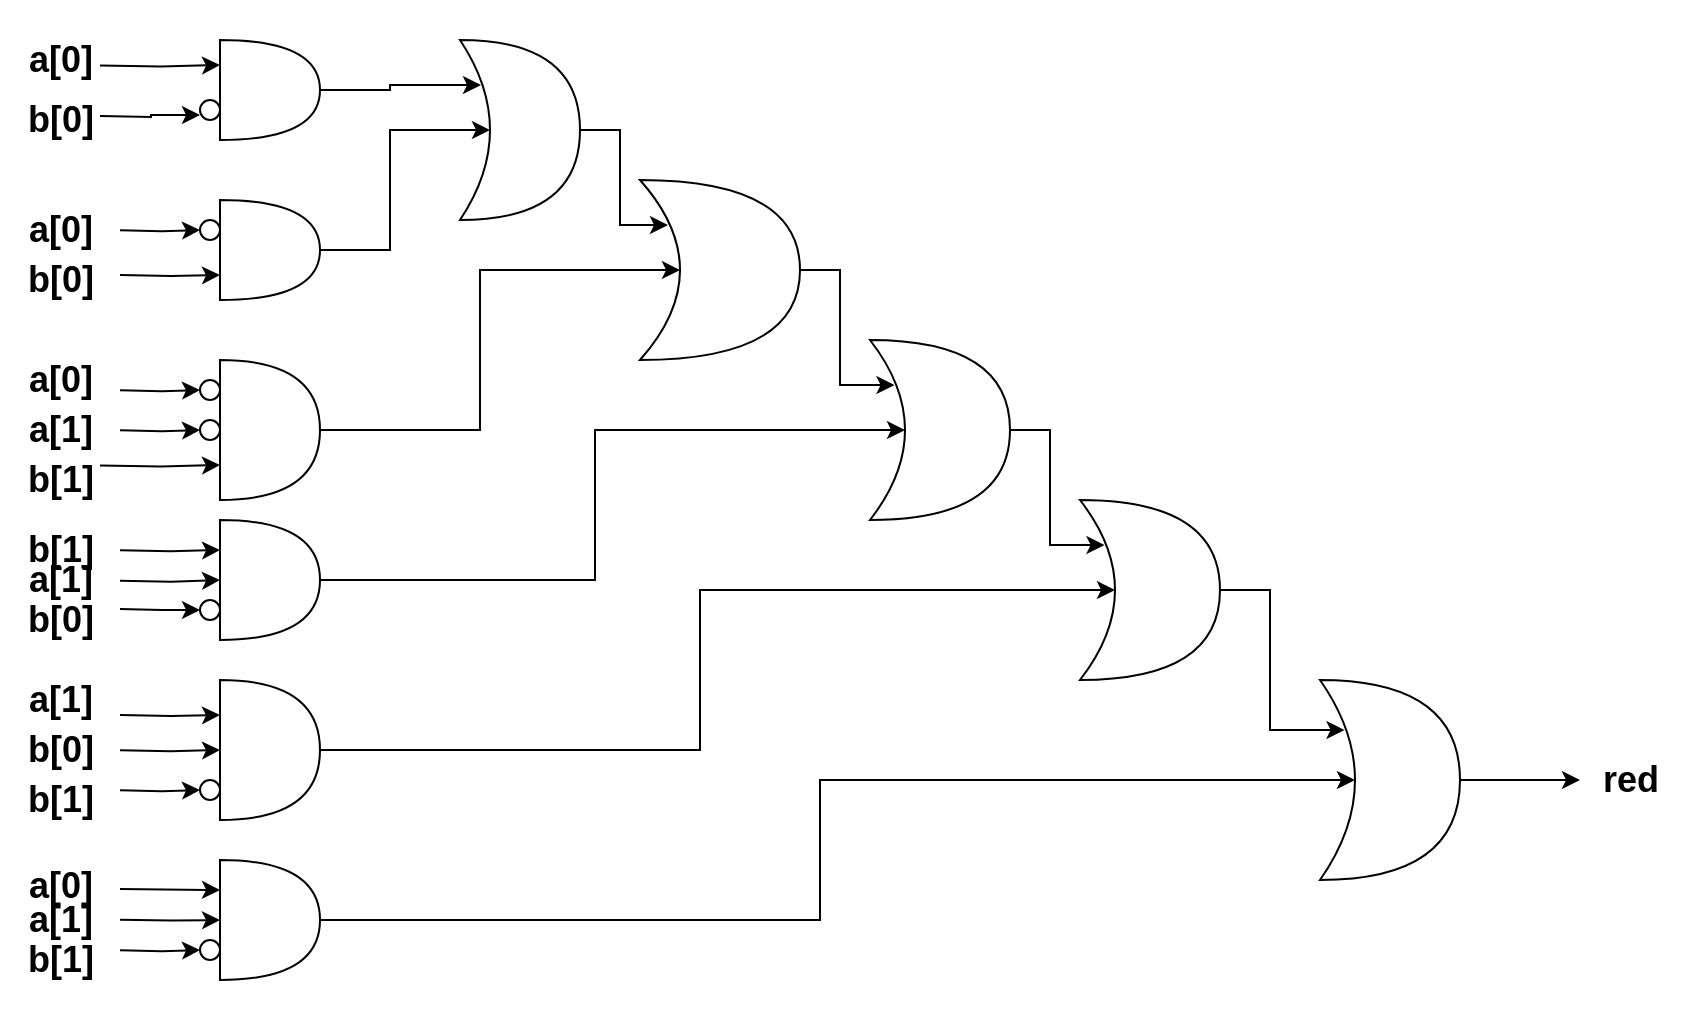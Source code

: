 <mxfile version="26.0.10">
  <diagram name="Page-1" id="4LS9cajnJzIN3FyBbS0g">
    <mxGraphModel dx="1753" dy="757" grid="1" gridSize="10" guides="1" tooltips="1" connect="1" arrows="1" fold="1" page="1" pageScale="1" pageWidth="850" pageHeight="1100" math="0" shadow="0">
      <root>
        <mxCell id="0" />
        <mxCell id="1" parent="0" />
        <mxCell id="YEOBfwv_ZGj8nD30T4eO-50" style="edgeStyle=orthogonalEdgeStyle;rounded=0;orthogonalLoop=1;jettySize=auto;html=1;exitX=0;exitY=0.25;exitDx=0;exitDy=0;exitPerimeter=0;entryX=0;entryY=0.25;entryDx=0;entryDy=0;entryPerimeter=0;" edge="1" parent="1" target="YEOBfwv_ZGj8nD30T4eO-1">
          <mxGeometry relative="1" as="geometry">
            <mxPoint x="40" y="52.765" as="sourcePoint" />
          </mxGeometry>
        </mxCell>
        <mxCell id="YEOBfwv_ZGj8nD30T4eO-1" value="" style="shape=or;whiteSpace=wrap;html=1;" vertex="1" parent="1">
          <mxGeometry x="100" y="40" width="50" height="50" as="geometry" />
        </mxCell>
        <mxCell id="YEOBfwv_ZGj8nD30T4eO-64" style="edgeStyle=orthogonalEdgeStyle;rounded=0;orthogonalLoop=1;jettySize=auto;html=1;exitX=0;exitY=0.75;exitDx=0;exitDy=0;exitPerimeter=0;entryX=0;entryY=0.75;entryDx=0;entryDy=0;entryPerimeter=0;" edge="1" parent="1" target="YEOBfwv_ZGj8nD30T4eO-2">
          <mxGeometry relative="1" as="geometry">
            <mxPoint x="50" y="157.471" as="sourcePoint" />
          </mxGeometry>
        </mxCell>
        <mxCell id="YEOBfwv_ZGj8nD30T4eO-2" value="" style="shape=or;whiteSpace=wrap;html=1;" vertex="1" parent="1">
          <mxGeometry x="100" y="120" width="50" height="50" as="geometry" />
        </mxCell>
        <mxCell id="YEOBfwv_ZGj8nD30T4eO-73" style="edgeStyle=orthogonalEdgeStyle;rounded=0;orthogonalLoop=1;jettySize=auto;html=1;exitX=0;exitY=0.75;exitDx=0;exitDy=0;exitPerimeter=0;entryX=0;entryY=0.75;entryDx=0;entryDy=0;entryPerimeter=0;" edge="1" parent="1" target="YEOBfwv_ZGj8nD30T4eO-3">
          <mxGeometry relative="1" as="geometry">
            <mxPoint x="40" y="252.765" as="sourcePoint" />
          </mxGeometry>
        </mxCell>
        <mxCell id="YEOBfwv_ZGj8nD30T4eO-3" value="" style="shape=or;whiteSpace=wrap;html=1;" vertex="1" parent="1">
          <mxGeometry x="100" y="200" width="50" height="70" as="geometry" />
        </mxCell>
        <mxCell id="YEOBfwv_ZGj8nD30T4eO-76" style="edgeStyle=orthogonalEdgeStyle;rounded=0;orthogonalLoop=1;jettySize=auto;html=1;exitX=0;exitY=0.25;exitDx=0;exitDy=0;exitPerimeter=0;entryX=0;entryY=0.25;entryDx=0;entryDy=0;entryPerimeter=0;" edge="1" parent="1" target="YEOBfwv_ZGj8nD30T4eO-4">
          <mxGeometry relative="1" as="geometry">
            <mxPoint x="50" y="295.118" as="sourcePoint" />
          </mxGeometry>
        </mxCell>
        <mxCell id="YEOBfwv_ZGj8nD30T4eO-78" style="edgeStyle=orthogonalEdgeStyle;rounded=0;orthogonalLoop=1;jettySize=auto;html=1;exitX=0;exitY=0.5;exitDx=0;exitDy=0;exitPerimeter=0;entryX=0;entryY=0.5;entryDx=0;entryDy=0;entryPerimeter=0;" edge="1" parent="1" target="YEOBfwv_ZGj8nD30T4eO-4">
          <mxGeometry relative="1" as="geometry">
            <mxPoint x="50" y="310.412" as="sourcePoint" />
          </mxGeometry>
        </mxCell>
        <mxCell id="YEOBfwv_ZGj8nD30T4eO-4" value="" style="shape=or;whiteSpace=wrap;html=1;" vertex="1" parent="1">
          <mxGeometry x="100" y="280" width="50" height="60" as="geometry" />
        </mxCell>
        <mxCell id="YEOBfwv_ZGj8nD30T4eO-80" style="edgeStyle=orthogonalEdgeStyle;rounded=0;orthogonalLoop=1;jettySize=auto;html=1;exitX=0;exitY=0.25;exitDx=0;exitDy=0;exitPerimeter=0;entryX=0;entryY=0.25;entryDx=0;entryDy=0;entryPerimeter=0;" edge="1" parent="1" target="YEOBfwv_ZGj8nD30T4eO-6">
          <mxGeometry relative="1" as="geometry">
            <mxPoint x="50" y="377.471" as="sourcePoint" />
          </mxGeometry>
        </mxCell>
        <mxCell id="YEOBfwv_ZGj8nD30T4eO-81" style="edgeStyle=orthogonalEdgeStyle;rounded=0;orthogonalLoop=1;jettySize=auto;html=1;exitX=0;exitY=0.5;exitDx=0;exitDy=0;exitPerimeter=0;entryX=0;entryY=0.5;entryDx=0;entryDy=0;entryPerimeter=0;" edge="1" parent="1" target="YEOBfwv_ZGj8nD30T4eO-6">
          <mxGeometry relative="1" as="geometry">
            <mxPoint x="50" y="395.118" as="sourcePoint" />
          </mxGeometry>
        </mxCell>
        <mxCell id="YEOBfwv_ZGj8nD30T4eO-6" value="" style="shape=or;whiteSpace=wrap;html=1;" vertex="1" parent="1">
          <mxGeometry x="100" y="360" width="50" height="70" as="geometry" />
        </mxCell>
        <mxCell id="YEOBfwv_ZGj8nD30T4eO-89" style="edgeStyle=orthogonalEdgeStyle;rounded=0;orthogonalLoop=1;jettySize=auto;html=1;exitX=0;exitY=0.25;exitDx=0;exitDy=0;exitPerimeter=0;entryX=0;entryY=0.25;entryDx=0;entryDy=0;entryPerimeter=0;" edge="1" parent="1" target="YEOBfwv_ZGj8nD30T4eO-8">
          <mxGeometry relative="1" as="geometry">
            <mxPoint x="50" y="464.529" as="sourcePoint" />
          </mxGeometry>
        </mxCell>
        <mxCell id="YEOBfwv_ZGj8nD30T4eO-90" style="edgeStyle=orthogonalEdgeStyle;rounded=0;orthogonalLoop=1;jettySize=auto;html=1;exitX=0;exitY=0.5;exitDx=0;exitDy=0;exitPerimeter=0;entryX=0;entryY=0.5;entryDx=0;entryDy=0;entryPerimeter=0;" edge="1" parent="1" target="YEOBfwv_ZGj8nD30T4eO-8">
          <mxGeometry relative="1" as="geometry">
            <mxPoint x="50" y="479.824" as="sourcePoint" />
          </mxGeometry>
        </mxCell>
        <mxCell id="YEOBfwv_ZGj8nD30T4eO-8" value="" style="shape=or;whiteSpace=wrap;html=1;" vertex="1" parent="1">
          <mxGeometry x="100" y="450" width="50" height="60" as="geometry" />
        </mxCell>
        <mxCell id="YEOBfwv_ZGj8nD30T4eO-10" value="" style="shape=xor;whiteSpace=wrap;html=1;" vertex="1" parent="1">
          <mxGeometry x="425" y="190" width="70" height="90" as="geometry" />
        </mxCell>
        <mxCell id="YEOBfwv_ZGj8nD30T4eO-12" value="" style="shape=xor;whiteSpace=wrap;html=1;" vertex="1" parent="1">
          <mxGeometry x="530" y="270" width="70" height="90" as="geometry" />
        </mxCell>
        <mxCell id="YEOBfwv_ZGj8nD30T4eO-47" style="edgeStyle=orthogonalEdgeStyle;rounded=0;orthogonalLoop=1;jettySize=auto;html=1;exitX=1;exitY=0.5;exitDx=0;exitDy=0;exitPerimeter=0;" edge="1" parent="1" source="YEOBfwv_ZGj8nD30T4eO-13">
          <mxGeometry relative="1" as="geometry">
            <mxPoint x="780" y="410" as="targetPoint" />
          </mxGeometry>
        </mxCell>
        <mxCell id="YEOBfwv_ZGj8nD30T4eO-13" value="" style="shape=xor;whiteSpace=wrap;html=1;" vertex="1" parent="1">
          <mxGeometry x="650" y="360" width="70" height="100" as="geometry" />
        </mxCell>
        <mxCell id="YEOBfwv_ZGj8nD30T4eO-14" value="" style="shape=xor;whiteSpace=wrap;html=1;" vertex="1" parent="1">
          <mxGeometry x="310" y="110" width="80" height="90" as="geometry" />
        </mxCell>
        <mxCell id="YEOBfwv_ZGj8nD30T4eO-15" value="" style="shape=xor;whiteSpace=wrap;html=1;" vertex="1" parent="1">
          <mxGeometry x="220" y="40" width="60" height="90" as="geometry" />
        </mxCell>
        <mxCell id="YEOBfwv_ZGj8nD30T4eO-25" style="edgeStyle=orthogonalEdgeStyle;rounded=0;orthogonalLoop=1;jettySize=auto;html=1;exitX=1;exitY=0.5;exitDx=0;exitDy=0;exitPerimeter=0;entryX=0.25;entryY=0.5;entryDx=0;entryDy=0;entryPerimeter=0;" edge="1" parent="1" source="YEOBfwv_ZGj8nD30T4eO-2" target="YEOBfwv_ZGj8nD30T4eO-15">
          <mxGeometry relative="1" as="geometry" />
        </mxCell>
        <mxCell id="YEOBfwv_ZGj8nD30T4eO-28" style="edgeStyle=orthogonalEdgeStyle;rounded=0;orthogonalLoop=1;jettySize=auto;html=1;exitX=1;exitY=0.5;exitDx=0;exitDy=0;exitPerimeter=0;entryX=0.175;entryY=0.25;entryDx=0;entryDy=0;entryPerimeter=0;" edge="1" parent="1" source="YEOBfwv_ZGj8nD30T4eO-1" target="YEOBfwv_ZGj8nD30T4eO-15">
          <mxGeometry relative="1" as="geometry" />
        </mxCell>
        <mxCell id="YEOBfwv_ZGj8nD30T4eO-31" style="edgeStyle=orthogonalEdgeStyle;rounded=0;orthogonalLoop=1;jettySize=auto;html=1;exitX=1;exitY=0.5;exitDx=0;exitDy=0;exitPerimeter=0;entryX=0.175;entryY=0.25;entryDx=0;entryDy=0;entryPerimeter=0;" edge="1" parent="1" source="YEOBfwv_ZGj8nD30T4eO-15" target="YEOBfwv_ZGj8nD30T4eO-14">
          <mxGeometry relative="1" as="geometry" />
        </mxCell>
        <mxCell id="YEOBfwv_ZGj8nD30T4eO-34" style="edgeStyle=orthogonalEdgeStyle;rounded=0;orthogonalLoop=1;jettySize=auto;html=1;exitX=1;exitY=0.5;exitDx=0;exitDy=0;exitPerimeter=0;entryX=0.25;entryY=0.5;entryDx=0;entryDy=0;entryPerimeter=0;" edge="1" parent="1" source="YEOBfwv_ZGj8nD30T4eO-3" target="YEOBfwv_ZGj8nD30T4eO-14">
          <mxGeometry relative="1" as="geometry" />
        </mxCell>
        <mxCell id="YEOBfwv_ZGj8nD30T4eO-35" style="edgeStyle=orthogonalEdgeStyle;rounded=0;orthogonalLoop=1;jettySize=auto;html=1;exitX=1;exitY=0.5;exitDx=0;exitDy=0;exitPerimeter=0;entryX=0.175;entryY=0.25;entryDx=0;entryDy=0;entryPerimeter=0;" edge="1" parent="1" source="YEOBfwv_ZGj8nD30T4eO-14" target="YEOBfwv_ZGj8nD30T4eO-10">
          <mxGeometry relative="1" as="geometry" />
        </mxCell>
        <mxCell id="YEOBfwv_ZGj8nD30T4eO-39" style="edgeStyle=orthogonalEdgeStyle;rounded=0;orthogonalLoop=1;jettySize=auto;html=1;exitX=1;exitY=0.5;exitDx=0;exitDy=0;exitPerimeter=0;entryX=0.25;entryY=0.5;entryDx=0;entryDy=0;entryPerimeter=0;" edge="1" parent="1" source="YEOBfwv_ZGj8nD30T4eO-4" target="YEOBfwv_ZGj8nD30T4eO-10">
          <mxGeometry relative="1" as="geometry" />
        </mxCell>
        <mxCell id="YEOBfwv_ZGj8nD30T4eO-41" style="edgeStyle=orthogonalEdgeStyle;rounded=0;orthogonalLoop=1;jettySize=auto;html=1;exitX=1;exitY=0.5;exitDx=0;exitDy=0;exitPerimeter=0;entryX=0.175;entryY=0.25;entryDx=0;entryDy=0;entryPerimeter=0;" edge="1" parent="1" source="YEOBfwv_ZGj8nD30T4eO-10" target="YEOBfwv_ZGj8nD30T4eO-12">
          <mxGeometry relative="1" as="geometry" />
        </mxCell>
        <mxCell id="YEOBfwv_ZGj8nD30T4eO-42" style="edgeStyle=orthogonalEdgeStyle;rounded=0;orthogonalLoop=1;jettySize=auto;html=1;exitX=1;exitY=0.5;exitDx=0;exitDy=0;exitPerimeter=0;entryX=0.25;entryY=0.5;entryDx=0;entryDy=0;entryPerimeter=0;" edge="1" parent="1" source="YEOBfwv_ZGj8nD30T4eO-6" target="YEOBfwv_ZGj8nD30T4eO-12">
          <mxGeometry relative="1" as="geometry" />
        </mxCell>
        <mxCell id="YEOBfwv_ZGj8nD30T4eO-43" style="edgeStyle=orthogonalEdgeStyle;rounded=0;orthogonalLoop=1;jettySize=auto;html=1;exitX=1;exitY=0.5;exitDx=0;exitDy=0;exitPerimeter=0;entryX=0.175;entryY=0.25;entryDx=0;entryDy=0;entryPerimeter=0;" edge="1" parent="1" source="YEOBfwv_ZGj8nD30T4eO-12" target="YEOBfwv_ZGj8nD30T4eO-13">
          <mxGeometry relative="1" as="geometry" />
        </mxCell>
        <mxCell id="YEOBfwv_ZGj8nD30T4eO-46" style="edgeStyle=orthogonalEdgeStyle;rounded=0;orthogonalLoop=1;jettySize=auto;html=1;exitX=1;exitY=0.5;exitDx=0;exitDy=0;exitPerimeter=0;entryX=0.25;entryY=0.5;entryDx=0;entryDy=0;entryPerimeter=0;" edge="1" parent="1" source="YEOBfwv_ZGj8nD30T4eO-8" target="YEOBfwv_ZGj8nD30T4eO-13">
          <mxGeometry relative="1" as="geometry" />
        </mxCell>
        <mxCell id="YEOBfwv_ZGj8nD30T4eO-55" value="" style="edgeStyle=orthogonalEdgeStyle;rounded=0;orthogonalLoop=1;jettySize=auto;html=1;entryX=0;entryY=0.75;entryDx=0;entryDy=0;entryPerimeter=0;" edge="1" parent="1" target="YEOBfwv_ZGj8nD30T4eO-54">
          <mxGeometry relative="1" as="geometry">
            <mxPoint x="100" y="78" as="targetPoint" />
            <mxPoint x="40" y="78" as="sourcePoint" />
          </mxGeometry>
        </mxCell>
        <mxCell id="YEOBfwv_ZGj8nD30T4eO-54" value="" style="ellipse;whiteSpace=wrap;html=1;aspect=fixed;" vertex="1" parent="1">
          <mxGeometry x="90" y="70" width="10" height="10" as="geometry" />
        </mxCell>
        <mxCell id="YEOBfwv_ZGj8nD30T4eO-62" style="edgeStyle=orthogonalEdgeStyle;rounded=0;orthogonalLoop=1;jettySize=auto;html=1;exitX=0;exitY=0.5;exitDx=0;exitDy=0;entryX=0;entryY=0.5;entryDx=0;entryDy=0;" edge="1" parent="1" target="YEOBfwv_ZGj8nD30T4eO-61">
          <mxGeometry relative="1" as="geometry">
            <mxPoint x="50" y="135.118" as="sourcePoint" />
          </mxGeometry>
        </mxCell>
        <mxCell id="YEOBfwv_ZGj8nD30T4eO-61" value="" style="ellipse;whiteSpace=wrap;html=1;aspect=fixed;" vertex="1" parent="1">
          <mxGeometry x="90" y="130" width="10" height="10" as="geometry" />
        </mxCell>
        <mxCell id="YEOBfwv_ZGj8nD30T4eO-69" style="edgeStyle=orthogonalEdgeStyle;rounded=0;orthogonalLoop=1;jettySize=auto;html=1;exitX=0;exitY=0.5;exitDx=0;exitDy=0;entryX=0;entryY=0.5;entryDx=0;entryDy=0;" edge="1" parent="1" target="YEOBfwv_ZGj8nD30T4eO-65">
          <mxGeometry relative="1" as="geometry">
            <mxPoint x="50" y="215.118" as="sourcePoint" />
          </mxGeometry>
        </mxCell>
        <mxCell id="YEOBfwv_ZGj8nD30T4eO-65" value="" style="ellipse;whiteSpace=wrap;html=1;aspect=fixed;" vertex="1" parent="1">
          <mxGeometry x="90" y="210" width="10" height="10" as="geometry" />
        </mxCell>
        <mxCell id="YEOBfwv_ZGj8nD30T4eO-72" style="edgeStyle=orthogonalEdgeStyle;rounded=0;orthogonalLoop=1;jettySize=auto;html=1;exitX=0;exitY=0.5;exitDx=0;exitDy=0;entryX=0;entryY=0.5;entryDx=0;entryDy=0;" edge="1" parent="1" target="YEOBfwv_ZGj8nD30T4eO-66">
          <mxGeometry relative="1" as="geometry">
            <mxPoint x="50" y="235.118" as="sourcePoint" />
          </mxGeometry>
        </mxCell>
        <mxCell id="YEOBfwv_ZGj8nD30T4eO-66" value="" style="ellipse;whiteSpace=wrap;html=1;aspect=fixed;" vertex="1" parent="1">
          <mxGeometry x="90" y="230" width="10" height="10" as="geometry" />
        </mxCell>
        <mxCell id="YEOBfwv_ZGj8nD30T4eO-79" style="edgeStyle=orthogonalEdgeStyle;rounded=0;orthogonalLoop=1;jettySize=auto;html=1;exitX=0;exitY=0.5;exitDx=0;exitDy=0;entryX=0;entryY=0.5;entryDx=0;entryDy=0;" edge="1" parent="1" target="YEOBfwv_ZGj8nD30T4eO-75">
          <mxGeometry relative="1" as="geometry">
            <mxPoint x="50" y="324.529" as="sourcePoint" />
          </mxGeometry>
        </mxCell>
        <mxCell id="YEOBfwv_ZGj8nD30T4eO-75" value="" style="ellipse;whiteSpace=wrap;html=1;aspect=fixed;" vertex="1" parent="1">
          <mxGeometry x="90" y="320" width="10" height="10" as="geometry" />
        </mxCell>
        <mxCell id="YEOBfwv_ZGj8nD30T4eO-88" style="edgeStyle=orthogonalEdgeStyle;rounded=0;orthogonalLoop=1;jettySize=auto;html=1;exitX=0;exitY=0.5;exitDx=0;exitDy=0;entryX=0;entryY=0.5;entryDx=0;entryDy=0;" edge="1" parent="1" target="YEOBfwv_ZGj8nD30T4eO-86">
          <mxGeometry relative="1" as="geometry">
            <mxPoint x="50" y="415.118" as="sourcePoint" />
          </mxGeometry>
        </mxCell>
        <mxCell id="YEOBfwv_ZGj8nD30T4eO-86" value="" style="ellipse;whiteSpace=wrap;html=1;aspect=fixed;" vertex="1" parent="1">
          <mxGeometry x="90" y="410" width="10" height="10" as="geometry" />
        </mxCell>
        <mxCell id="YEOBfwv_ZGj8nD30T4eO-92" style="edgeStyle=orthogonalEdgeStyle;rounded=0;orthogonalLoop=1;jettySize=auto;html=1;exitX=0;exitY=0.5;exitDx=0;exitDy=0;entryX=0;entryY=0.5;entryDx=0;entryDy=0;" edge="1" parent="1" target="YEOBfwv_ZGj8nD30T4eO-91">
          <mxGeometry relative="1" as="geometry">
            <mxPoint x="50" y="495.118" as="sourcePoint" />
          </mxGeometry>
        </mxCell>
        <mxCell id="YEOBfwv_ZGj8nD30T4eO-91" value="" style="ellipse;whiteSpace=wrap;html=1;aspect=fixed;" vertex="1" parent="1">
          <mxGeometry x="90" y="490" width="10" height="10" as="geometry" />
        </mxCell>
        <mxCell id="YEOBfwv_ZGj8nD30T4eO-93" value="&lt;h2&gt;a[0]&lt;/h2&gt;" style="text;html=1;align=center;verticalAlign=middle;resizable=0;points=[];autosize=1;strokeColor=none;fillColor=none;" vertex="1" parent="1">
          <mxGeometry x="-10" y="20" width="60" height="60" as="geometry" />
        </mxCell>
        <mxCell id="YEOBfwv_ZGj8nD30T4eO-94" value="&lt;h2&gt;b[0]&lt;/h2&gt;" style="text;html=1;align=center;verticalAlign=middle;resizable=0;points=[];autosize=1;strokeColor=none;fillColor=none;" vertex="1" parent="1">
          <mxGeometry x="-10" y="50" width="60" height="60" as="geometry" />
        </mxCell>
        <mxCell id="YEOBfwv_ZGj8nD30T4eO-95" value="&lt;h2&gt;a[0]&lt;/h2&gt;" style="text;html=1;align=center;verticalAlign=middle;resizable=0;points=[];autosize=1;strokeColor=none;fillColor=none;" vertex="1" parent="1">
          <mxGeometry x="-10" y="105" width="60" height="60" as="geometry" />
        </mxCell>
        <mxCell id="YEOBfwv_ZGj8nD30T4eO-96" value="&lt;h2&gt;b[0]&lt;/h2&gt;" style="text;html=1;align=center;verticalAlign=middle;resizable=0;points=[];autosize=1;strokeColor=none;fillColor=none;" vertex="1" parent="1">
          <mxGeometry x="-10" y="130" width="60" height="60" as="geometry" />
        </mxCell>
        <mxCell id="YEOBfwv_ZGj8nD30T4eO-98" value="&lt;h2&gt;a[0]&lt;/h2&gt;" style="text;html=1;align=center;verticalAlign=middle;resizable=0;points=[];autosize=1;strokeColor=none;fillColor=none;" vertex="1" parent="1">
          <mxGeometry x="-10" y="180" width="60" height="60" as="geometry" />
        </mxCell>
        <mxCell id="YEOBfwv_ZGj8nD30T4eO-99" value="&lt;h2&gt;a[1]&lt;/h2&gt;" style="text;html=1;align=center;verticalAlign=middle;resizable=0;points=[];autosize=1;strokeColor=none;fillColor=none;" vertex="1" parent="1">
          <mxGeometry x="-10" y="205" width="60" height="60" as="geometry" />
        </mxCell>
        <mxCell id="YEOBfwv_ZGj8nD30T4eO-103" value="&lt;h2&gt;b[1]&lt;/h2&gt;" style="text;html=1;align=center;verticalAlign=middle;resizable=0;points=[];autosize=1;strokeColor=none;fillColor=none;" vertex="1" parent="1">
          <mxGeometry x="-10" y="230" width="60" height="60" as="geometry" />
        </mxCell>
        <mxCell id="YEOBfwv_ZGj8nD30T4eO-104" value="&lt;h2&gt;b[1]&lt;/h2&gt;" style="text;html=1;align=center;verticalAlign=middle;resizable=0;points=[];autosize=1;strokeColor=none;fillColor=none;" vertex="1" parent="1">
          <mxGeometry x="-10" y="265" width="60" height="60" as="geometry" />
        </mxCell>
        <mxCell id="YEOBfwv_ZGj8nD30T4eO-110" value="&lt;h2&gt;a[1]&lt;/h2&gt;" style="text;html=1;align=center;verticalAlign=middle;resizable=0;points=[];autosize=1;strokeColor=none;fillColor=none;" vertex="1" parent="1">
          <mxGeometry x="-10" y="280" width="60" height="60" as="geometry" />
        </mxCell>
        <mxCell id="YEOBfwv_ZGj8nD30T4eO-111" value="&lt;h2&gt;b[0]&lt;/h2&gt;" style="text;html=1;align=center;verticalAlign=middle;resizable=0;points=[];autosize=1;strokeColor=none;fillColor=none;" vertex="1" parent="1">
          <mxGeometry x="-10" y="300" width="60" height="60" as="geometry" />
        </mxCell>
        <mxCell id="YEOBfwv_ZGj8nD30T4eO-113" value="&lt;h2&gt;a[1]&lt;/h2&gt;" style="text;html=1;align=center;verticalAlign=middle;resizable=0;points=[];autosize=1;strokeColor=none;fillColor=none;" vertex="1" parent="1">
          <mxGeometry x="-10" y="340" width="60" height="60" as="geometry" />
        </mxCell>
        <mxCell id="YEOBfwv_ZGj8nD30T4eO-118" value="&lt;h2&gt;b[0]&lt;/h2&gt;" style="text;html=1;align=center;verticalAlign=middle;resizable=0;points=[];autosize=1;strokeColor=none;fillColor=none;" vertex="1" parent="1">
          <mxGeometry x="-10" y="365" width="60" height="60" as="geometry" />
        </mxCell>
        <mxCell id="YEOBfwv_ZGj8nD30T4eO-121" value="&lt;h2&gt;b[1]&lt;/h2&gt;" style="text;html=1;align=center;verticalAlign=middle;resizable=0;points=[];autosize=1;strokeColor=none;fillColor=none;" vertex="1" parent="1">
          <mxGeometry x="-10" y="390" width="60" height="60" as="geometry" />
        </mxCell>
        <mxCell id="YEOBfwv_ZGj8nD30T4eO-122" value="&lt;h2&gt;a[0]&lt;/h2&gt;" style="text;html=1;align=center;verticalAlign=middle;resizable=0;points=[];autosize=1;strokeColor=none;fillColor=none;" vertex="1" parent="1">
          <mxGeometry x="-10" y="433" width="60" height="60" as="geometry" />
        </mxCell>
        <mxCell id="YEOBfwv_ZGj8nD30T4eO-123" value="&lt;h2&gt;a[1]&lt;/h2&gt;" style="text;html=1;align=center;verticalAlign=middle;resizable=0;points=[];autosize=1;strokeColor=none;fillColor=none;" vertex="1" parent="1">
          <mxGeometry x="-10" y="450" width="60" height="60" as="geometry" />
        </mxCell>
        <mxCell id="YEOBfwv_ZGj8nD30T4eO-124" value="&lt;h2&gt;b[1]&lt;/h2&gt;" style="text;html=1;align=center;verticalAlign=middle;resizable=0;points=[];autosize=1;strokeColor=none;fillColor=none;" vertex="1" parent="1">
          <mxGeometry x="-10" y="470" width="60" height="60" as="geometry" />
        </mxCell>
        <mxCell id="YEOBfwv_ZGj8nD30T4eO-125" value="&lt;h2&gt;red&lt;/h2&gt;" style="text;html=1;align=center;verticalAlign=middle;resizable=0;points=[];autosize=1;strokeColor=none;fillColor=none;" vertex="1" parent="1">
          <mxGeometry x="780" y="380" width="50" height="60" as="geometry" />
        </mxCell>
      </root>
    </mxGraphModel>
  </diagram>
</mxfile>
